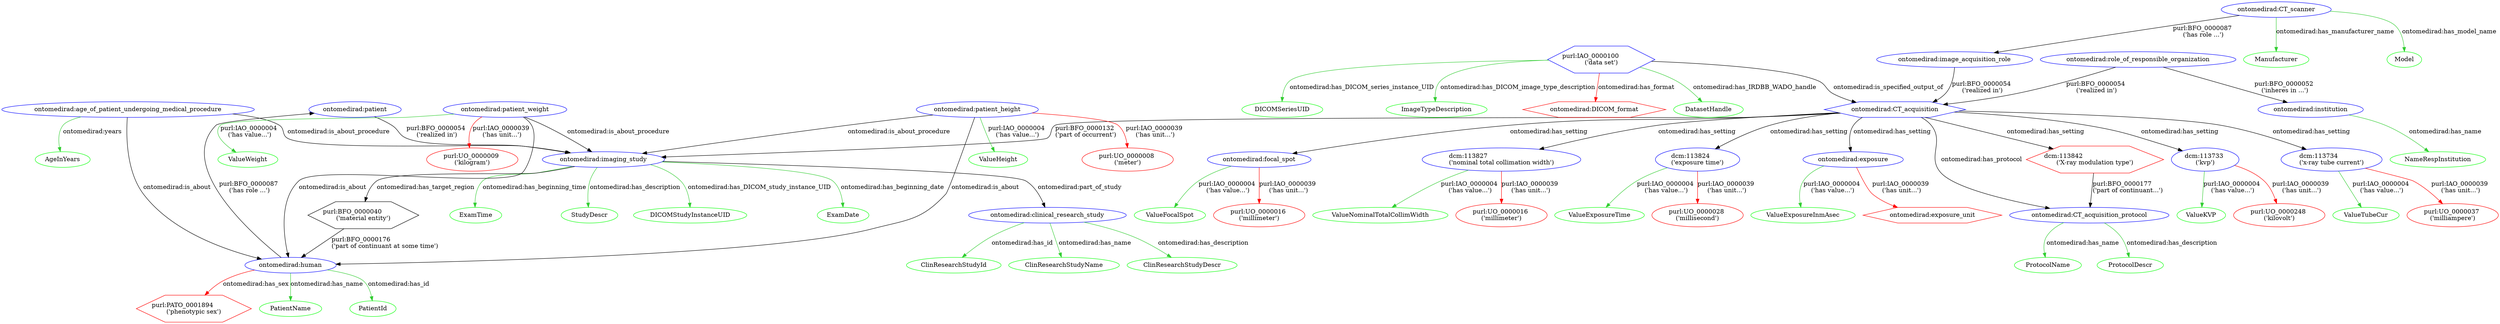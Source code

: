 digraph G {
// DEFINITION of NODES
	RolePat [label="ontomedirad:patient"] [color = "blue"];
	Exam [label="ontomedirad:imaging_study"] [color = "blue"];
	Human [label="ontomedirad:human"] [color = "blue"];
	CTAcq [label="ontomedirad:CT_acquisition"] [color = "blue"][shape = hexagon];
	Dataset [label="purl:IAO_0000100 \l('data set')"] [color = "blue"][shape = hexagon];
	ImageTypeDescription [color = "green"];
	ExamDate [color = "green"];
	ExamTime [color = "green"];
	StudyDescr [color = "green"];
	DICOMStudyInstanceUID [color = "green"];
	PatientSex [label="purl:PATO_0001894 \l('phenotypic sex')"] [color = "red"][shape = hexagon];
	PatientName [color = "green"];
	PatientId [color = "green"];
	PatientAge  [label="ontomedirad:age_of_patient_undergoing_medical_procedure"] [color = "blue"];
	AgeInYears [color = "green"];
	PatientWeight  [label="ontomedirad:patient_weight"] [color = "blue"];
	ValueWeight [color = "green"];
	UnitWeight [label="purl:UO_0000009 \l('kilogram')"] [color = "red"];
	PatientHeight  [label="ontomedirad:patient_height"] [color = "blue"];
	ValueHeight [color = "green"];
	UnitHeight [label="purl:UO_0000008 \l('meter')"] [color = "red"];
	Protocol [label="ontomedirad:CT_acquisition_protocol"] [color = "blue"];
	XRayModulationType [label="dcm:113842 \l('X-ray modulation type')"] [color = "red"][shape = hexagon];
	KVP [label="dcm:113733 \l('kvp')"] [color = "blue"];
	ValueKVP [color = "green"];
	UnitKVP [label="purl:UO_0000248 \l('kilovolt')"][color = "red"];
	TubeCur [label="dcm:113734 \l('x-ray tube current')"] [color = "blue"];
	ValueTubeCur [color = "green"];
	UnitTubeCur [label="purl:UO_0000037 \l('milliampere')"] [color = "red"];
	FocalSpot [label="ontomedirad:focal_spot"] [color = "blue"];
	ValueFocalSpot [color = "green"];
	UnitFocalSpot [label="purl:UO_0000016 \l('millimeter')"] [color = "red"];
	NominalTotalCollimWidth [label="dcm:113827 \l('nominal total collimation width')"] [color = "blue"];
	ValueNominalTotalCollimWidth [color = "green"];
	UnitNominalTotalCollimWidth [label="purl:UO_0000016 \l('millimeter')"] [color = "red"];
	ExposureTime [label="dcm:113824 \l('exposure time')"]  [color = "blue"];
	ValueExposureTime [color = "green"];
	UnitExposureTime [label="purl:UO_0000028 \l('millisecond')"]  [color = "red"];
	ExposureInmAsec [label="ontomedirad:exposure"] [color = "blue"];
	ValueExposureInmAsec [color = "green"];
	UnitExposureInmAsec [label="ontomedirad:exposure_unit"][color = "red"] [shape = hexagon];
	ImageFormat [label="ontomedirad:DICOM_format"] [color = "red"] [shape = hexagon];
	DatasetHandle [color = "green"];
	DICOMSeriesUID [color = "green"];
	Scanner [label="ontomedirad:CT_scanner"] [color = "blue"];
	AcqRole [label="ontomedirad:image_acquisition_role"] [color = "blue"];
	Manufacturer [color = "green"];
	Model [color = "green"];
	RespInstitution [label="ontomedirad:institution"] [color = "blue"];
	NameRespInstitution [color = "green"];
	RespInstitutionRole [label="ontomedirad:role_of_responsible_organization"] [color = "blue"];
	ClinResearchStudy [label="ontomedirad:clinical_research_study"] [color = "blue"];
	ClinResearchStudyId [color = "green"];
	ClinResearchStudyName [color = "green"];
	ClinResearchStudyDescr [color = "green"]
	TargetRegion [label="purl:BFO_0000040 \l('material entity')"][shape = hexagon];
	ProtocolName [color = "green"];
	ProtocolDescr [color = "green"];

// DEFINITION of EDGES
	RolePat -> Exam [label="purl:BFO_0000054 \l('realized in')"];
	Human -> RolePat [label="purl:BFO_0000087 \l('has role ...')"];
	CTAcq -> Exam [label="purl:BFO_0000132 \l('part of occurrent')"];
	Dataset -> CTAcq [label="ontomedirad:is_specified_output_of"];
	Dataset -> ImageTypeDescription [label="ontomedirad:has_DICOM_image_type_description"] [color="limegreen"];
	Exam -> ExamDate [label="ontomedirad:has_beginning_date"] [color="limegreen"];
	Exam -> ExamTime [label="ontomedirad:has_beginning_time"] [color="limegreen"];
	Exam -> StudyDescr [label="ontomedirad:has_description"] [color="limegreen"];
	Exam -> DICOMStudyInstanceUID [label="ontomedirad:has_DICOM_study_instance_UID"] [color="limegreen"];
	Exam -> TargetRegion [label="ontomedirad:has_target_region"];
	TargetRegion -> Human [label="purl:BFO_0000176 \l('part of continuant at some time')"];
	Exam -> ClinResearchStudy [label="ontomedirad:part_of_study"];
	Human -> PatientSex [label="ontomedirad:has_sex"] [color="red"];
	Human -> PatientName [label="ontomedirad:has_name"] [color="limegreen"];
	Human -> PatientId [label="ontomedirad:has_id"] [color="limegreen"];
	PatientAge -> Exam [label="ontomedirad:is_about_procedure"];
	PatientAge -> Human [label="ontomedirad:is_about"];
	PatientAge -> AgeInYears [label="ontomedirad:years"] [color="limegreen"];
	PatientWeight -> Exam [label="ontomedirad:is_about_procedure"];
	PatientWeight -> Human [label="ontomedirad:is_about"];
	PatientWeight -> ValueWeight [label="purl:IAO_0000004 \l('has value...')"] [color="limegreen"];
	PatientWeight -> UnitWeight [label="purl:IAO_0000039 \l('has unit...')"] [color="red"];
	PatientHeight -> Exam [label="ontomedirad:is_about_procedure"];
	PatientHeight -> Human [label="ontomedirad:is_about"];
	PatientHeight -> ValueHeight [label="purl:IAO_0000004 \l('has value...')"] [color="limegreen"];
	PatientHeight -> UnitHeight [label="purl:IAO_0000039 \l('has unit...')"] [color="red"];
	CTAcq -> Protocol [label="ontomedirad:has_protocol"]
	Protocol -> ProtocolName [label="ontomedirad:has_name"][color="limegreen"];
	Protocol -> ProtocolDescr [label="ontomedirad:has_description"][color="limegreen"];
	CTAcq -> XRayModulationType [label="ontomedirad:has_setting"]
	XRayModulationType -> Protocol [label="purl:BFO_0000177 \l('part of continuant...')"];
	CTAcq -> KVP [label="ontomedirad:has_setting"]
	KVP -> ValueKVP [label="purl:IAO_0000004 \l('has value...')"] [color="limegreen"];
	KVP -> UnitKVP [label="purl:IAO_0000039 \l('has unit...')"] [color="red"];
	CTAcq -> TubeCur [label="ontomedirad:has_setting"]
	TubeCur -> ValueTubeCur [label="purl:IAO_0000004 \l('has value...')"] [color="limegreen"];
	TubeCur -> UnitTubeCur [label="purl:IAO_0000039 \l('has unit...')"] [color="red"];
	CTAcq -> FocalSpot [label="ontomedirad:has_setting"]
	FocalSpot -> ValueFocalSpot [label="purl:IAO_0000004 \l('has value...')"] [color="limegreen"];
	FocalSpot -> UnitFocalSpot [label="purl:IAO_0000039 \l('has unit...')"] [color="red"];
	CTAcq -> NominalTotalCollimWidth [label="ontomedirad:has_setting"]
	NominalTotalCollimWidth -> ValueNominalTotalCollimWidth [label="purl:IAO_0000004 \l('has value...')"] [color="limegreen"];
	NominalTotalCollimWidth -> UnitNominalTotalCollimWidth [label="purl:IAO_0000039 \l('has unit...')"] [color="red"];
	CTAcq -> ExposureTime [label="ontomedirad:has_setting"]
	ExposureTime -> ValueExposureTime [label="purl:IAO_0000004 \l('has value...')"] [color="limegreen"];
	ExposureTime -> UnitExposureTime [label="purl:IAO_0000039 \l('has unit...')"] [color="red"];
	CTAcq -> ExposureInmAsec [label="ontomedirad:has_setting"]
	ExposureInmAsec -> ValueExposureInmAsec [label="purl:IAO_0000004 \l('has value...')"] [color="limegreen"];
	ExposureInmAsec -> UnitExposureInmAsec [label="purl:IAO_0000039 \l('has unit...')"] [color="red"];
	Dataset -> DatasetHandle [label="ontomedirad:has_IRDBB_WADO_handle"] [color="limegreen"];
	Dataset -> DICOMSeriesUID [label="ontomedirad:has_DICOM_series_instance_UID"] [color="limegreen"];
	Dataset -> ImageFormat [label="ontomedirad:has_format"] [color="red"];
	Scanner -> AcqRole [label="purl:BFO_0000087 \l('has role ...')"];
	AcqRole -> CTAcq [label="purl:BFO_0000054 \l('realized in')"];
	Scanner -> Manufacturer [label="ontomedirad:has_manufacturer_name"] [color="limegreen"];
	Scanner -> Model [label="ontomedirad:has_model_name"] [color="limegreen"];
	RespInstitution -> NameRespInstitution [label="ontomedirad:has_name"] [color="limegreen"];
	RespInstitutionRole -> CTAcq [label="purl:BFO_0000054 \l('realized in')"]; 
	RespInstitutionRole -> RespInstitution [label="purl:BFO_0000052 \l('inheres in ...')"];
	ClinResearchStudy -> ClinResearchStudyId  [label="ontomedirad:has_id"][color="limegreen"];
	ClinResearchStudy -> ClinResearchStudyName  [label="ontomedirad:has_name"][color="limegreen"];
	ClinResearchStudy -> ClinResearchStudyDescr  [label="ontomedirad:has_description"][color="limegreen"];

}